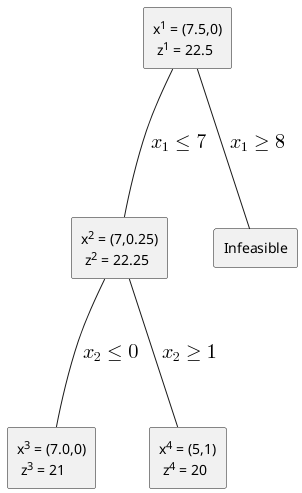 @startuml
rectangle "x<sup>1</sup> = (7.5,0)\n z<sup>1</sup> = 22.5" as root {
}
rectangle "x<sup>2</sup> = (7,0.25)\n z<sup>2</sup> = 22.25" as l1 {
}
rectangle "Infeasible" as r1{

}
rectangle "x<sup>3</sup> = (7.0,0)\n z<sup>3</sup> = 21" as l2{
}
rectangle "x<sup>4</sup> = (5,1)\n z<sup>4</sup> = 20" as r2{
}
root --- l1 : <math> x_1 <= 7 </math>
root --- r1 : <math> x_1 >= 8 </math>
l1 --- l2 : <math> x_2 <= 0 </math>
l1 --- r2 : <math> x_2 >= 1 </math>
@enduml